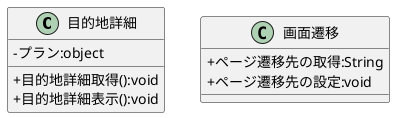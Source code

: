 @startuml

skinparam classAttributeIconSize 0

    class 目的地詳細{
        - プラン:object
        + 目的地詳細取得():void
        + 目的地詳細表示():void
    }
	

    class 画面遷移{
        + ページ遷移先の取得:String
        + ページ遷移先の設定:void
    }
    
@enduml